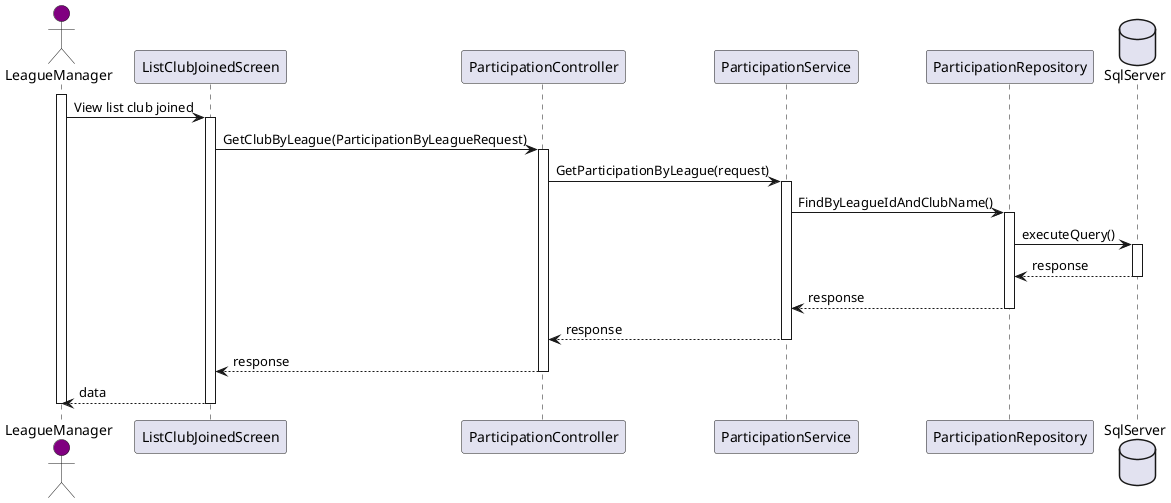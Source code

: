 @startuml League Club Joined League
actor LeagueManager #Purple
participant ListClubJoinedScreen
participant ParticipationController
participant ParticipationService
participant ParticipationRepository
database SqlServer

activate LeagueManager
    LeagueManager -> ListClubJoinedScreen: View list club joined
    activate ListClubJoinedScreen
        ListClubJoinedScreen -> ParticipationController: GetClubByLeague(ParticipationByLeagueRequest)
        activate ParticipationController
            ParticipationController -> ParticipationService: GetParticipationByLeague(request)
            activate ParticipationService
                ParticipationService -> ParticipationRepository: FindByLeagueIdAndClubName()
                activate ParticipationRepository
                    ParticipationRepository -> SqlServer: executeQuery()
                    activate SqlServer
                        SqlServer --> ParticipationRepository: response
                    deactivate SqlServer
                    ParticipationRepository --> ParticipationService: response
                deactivate ParticipationRepository
                ParticipationService --> ParticipationController: response
            deactivate ParticipationService
            ParticipationController --> ListClubJoinedScreen: response
        deactivate ParticipationController
        ListClubJoinedScreen --> LeagueManager: data
    deactivate ListClubJoinedScreen
deactivate LeagueManager
@enduml